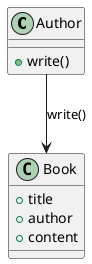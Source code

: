 @startuml structure
' 作者写一本书

class Author {
    + write()
}

class Book {
    + title
    + author
    + content
}

Author --> Book : write()

@enduml
